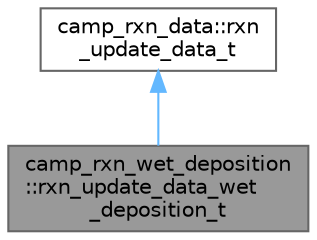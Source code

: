 digraph "camp_rxn_wet_deposition::rxn_update_data_wet_deposition_t"
{
 // LATEX_PDF_SIZE
  bgcolor="transparent";
  edge [fontname=Helvetica,fontsize=10,labelfontname=Helvetica,labelfontsize=10];
  node [fontname=Helvetica,fontsize=10,shape=box,height=0.2,width=0.4];
  Node1 [label="camp_rxn_wet_deposition\l::rxn_update_data_wet\l_deposition_t",height=0.2,width=0.4,color="gray40", fillcolor="grey60", style="filled", fontcolor="black",tooltip="Wet Deposition rate update object."];
  Node2 -> Node1 [dir="back",color="steelblue1",style="solid"];
  Node2 [label="camp_rxn_data::rxn\l_update_data_t",height=0.2,width=0.4,color="gray40", fillcolor="white", style="filled",URL="$structcamp__rxn__data_1_1rxn__update__data__t.html",tooltip="Update cookie."];
}
